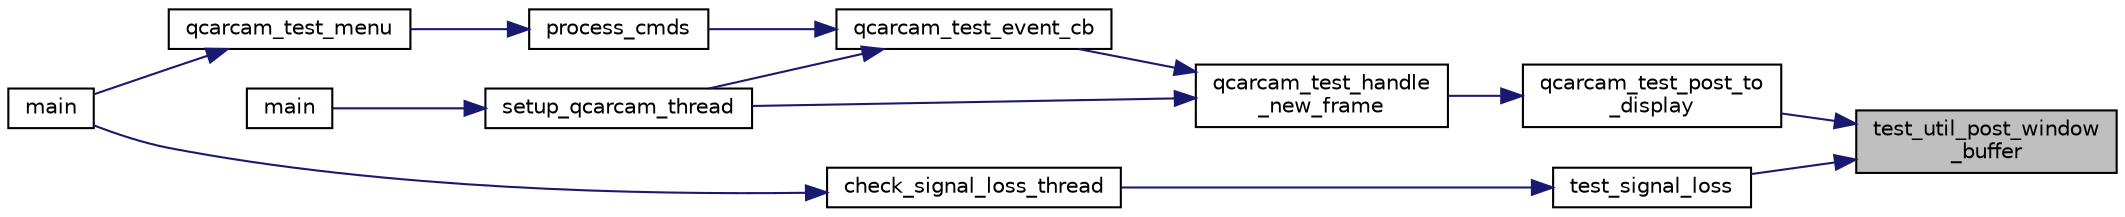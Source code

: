 digraph "test_util_post_window_buffer"
{
 // LATEX_PDF_SIZE
  edge [fontname="Helvetica",fontsize="10",labelfontname="Helvetica",labelfontsize="10"];
  node [fontname="Helvetica",fontsize="10",shape=record];
  rankdir="RL";
  Node1 [label="test_util_post_window\l_buffer",height=0.2,width=0.4,color="black", fillcolor="grey75", style="filled", fontcolor="black",tooltip="Send frame to display."];
  Node1 -> Node2 [dir="back",color="midnightblue",fontsize="10",style="solid"];
  Node2 [label="qcarcam_test_post_to\l_display",height=0.2,width=0.4,color="black", fillcolor="white", style="filled",URL="$qcarcam__rvc_8cpp.html#a890e54ec2c2b5966688b903e60463af8",tooltip=" "];
  Node2 -> Node3 [dir="back",color="midnightblue",fontsize="10",style="solid"];
  Node3 [label="qcarcam_test_handle\l_new_frame",height=0.2,width=0.4,color="black", fillcolor="white", style="filled",URL="$qcarcam__rvc_8cpp.html#aec784c5d12a56f33367470f1bce01bdd",tooltip=" "];
  Node3 -> Node4 [dir="back",color="midnightblue",fontsize="10",style="solid"];
  Node4 [label="qcarcam_test_event_cb",height=0.2,width=0.4,color="black", fillcolor="white", style="filled",URL="$qcarcam__rvc_8cpp.html#a112471bf458b66abe0dd76c217754482",tooltip=" "];
  Node4 -> Node5 [dir="back",color="midnightblue",fontsize="10",style="solid"];
  Node5 [label="process_cmds",height=0.2,width=0.4,color="black", fillcolor="white", style="filled",URL="$qcarcam__test__menu_8cpp.html#ac8ea3de86b3a9882081ac5c744c4991d",tooltip=" "];
  Node5 -> Node6 [dir="back",color="midnightblue",fontsize="10",style="solid"];
  Node6 [label="qcarcam_test_menu",height=0.2,width=0.4,color="black", fillcolor="white", style="filled",URL="$qcarcam__test_8h.html#a5fad88ee564007c3dca72a3c881e84c0",tooltip=" "];
  Node6 -> Node7 [dir="back",color="midnightblue",fontsize="10",style="solid"];
  Node7 [label="main",height=0.2,width=0.4,color="black", fillcolor="white", style="filled",URL="$qcarcam__test_8cpp.html#a3c04138a5bfe5d72780bb7e82a18e627",tooltip=" "];
  Node4 -> Node8 [dir="back",color="midnightblue",fontsize="10",style="solid"];
  Node8 [label="setup_qcarcam_thread",height=0.2,width=0.4,color="black", fillcolor="white", style="filled",URL="$qcarcam__rvc_8cpp.html#a73b378210720a237fc32a6baf6519779",tooltip=" "];
  Node8 -> Node9 [dir="back",color="midnightblue",fontsize="10",style="solid"];
  Node9 [label="main",height=0.2,width=0.4,color="black", fillcolor="white", style="filled",URL="$qcarcam__rvc_8cpp.html#a3c04138a5bfe5d72780bb7e82a18e627",tooltip=" "];
  Node3 -> Node8 [dir="back",color="midnightblue",fontsize="10",style="solid"];
  Node1 -> Node10 [dir="back",color="midnightblue",fontsize="10",style="solid"];
  Node10 [label="test_signal_loss",height=0.2,width=0.4,color="black", fillcolor="white", style="filled",URL="$qcarcam__test_8cpp.html#a97793e207dbe15b92e79991e1224fe39",tooltip=" "];
  Node10 -> Node11 [dir="back",color="midnightblue",fontsize="10",style="solid"];
  Node11 [label="check_signal_loss_thread",height=0.2,width=0.4,color="black", fillcolor="white", style="filled",URL="$qcarcam__test_8cpp.html#a625228471331176b75d16bb62d38f948",tooltip=" "];
  Node11 -> Node7 [dir="back",color="midnightblue",fontsize="10",style="solid"];
}

